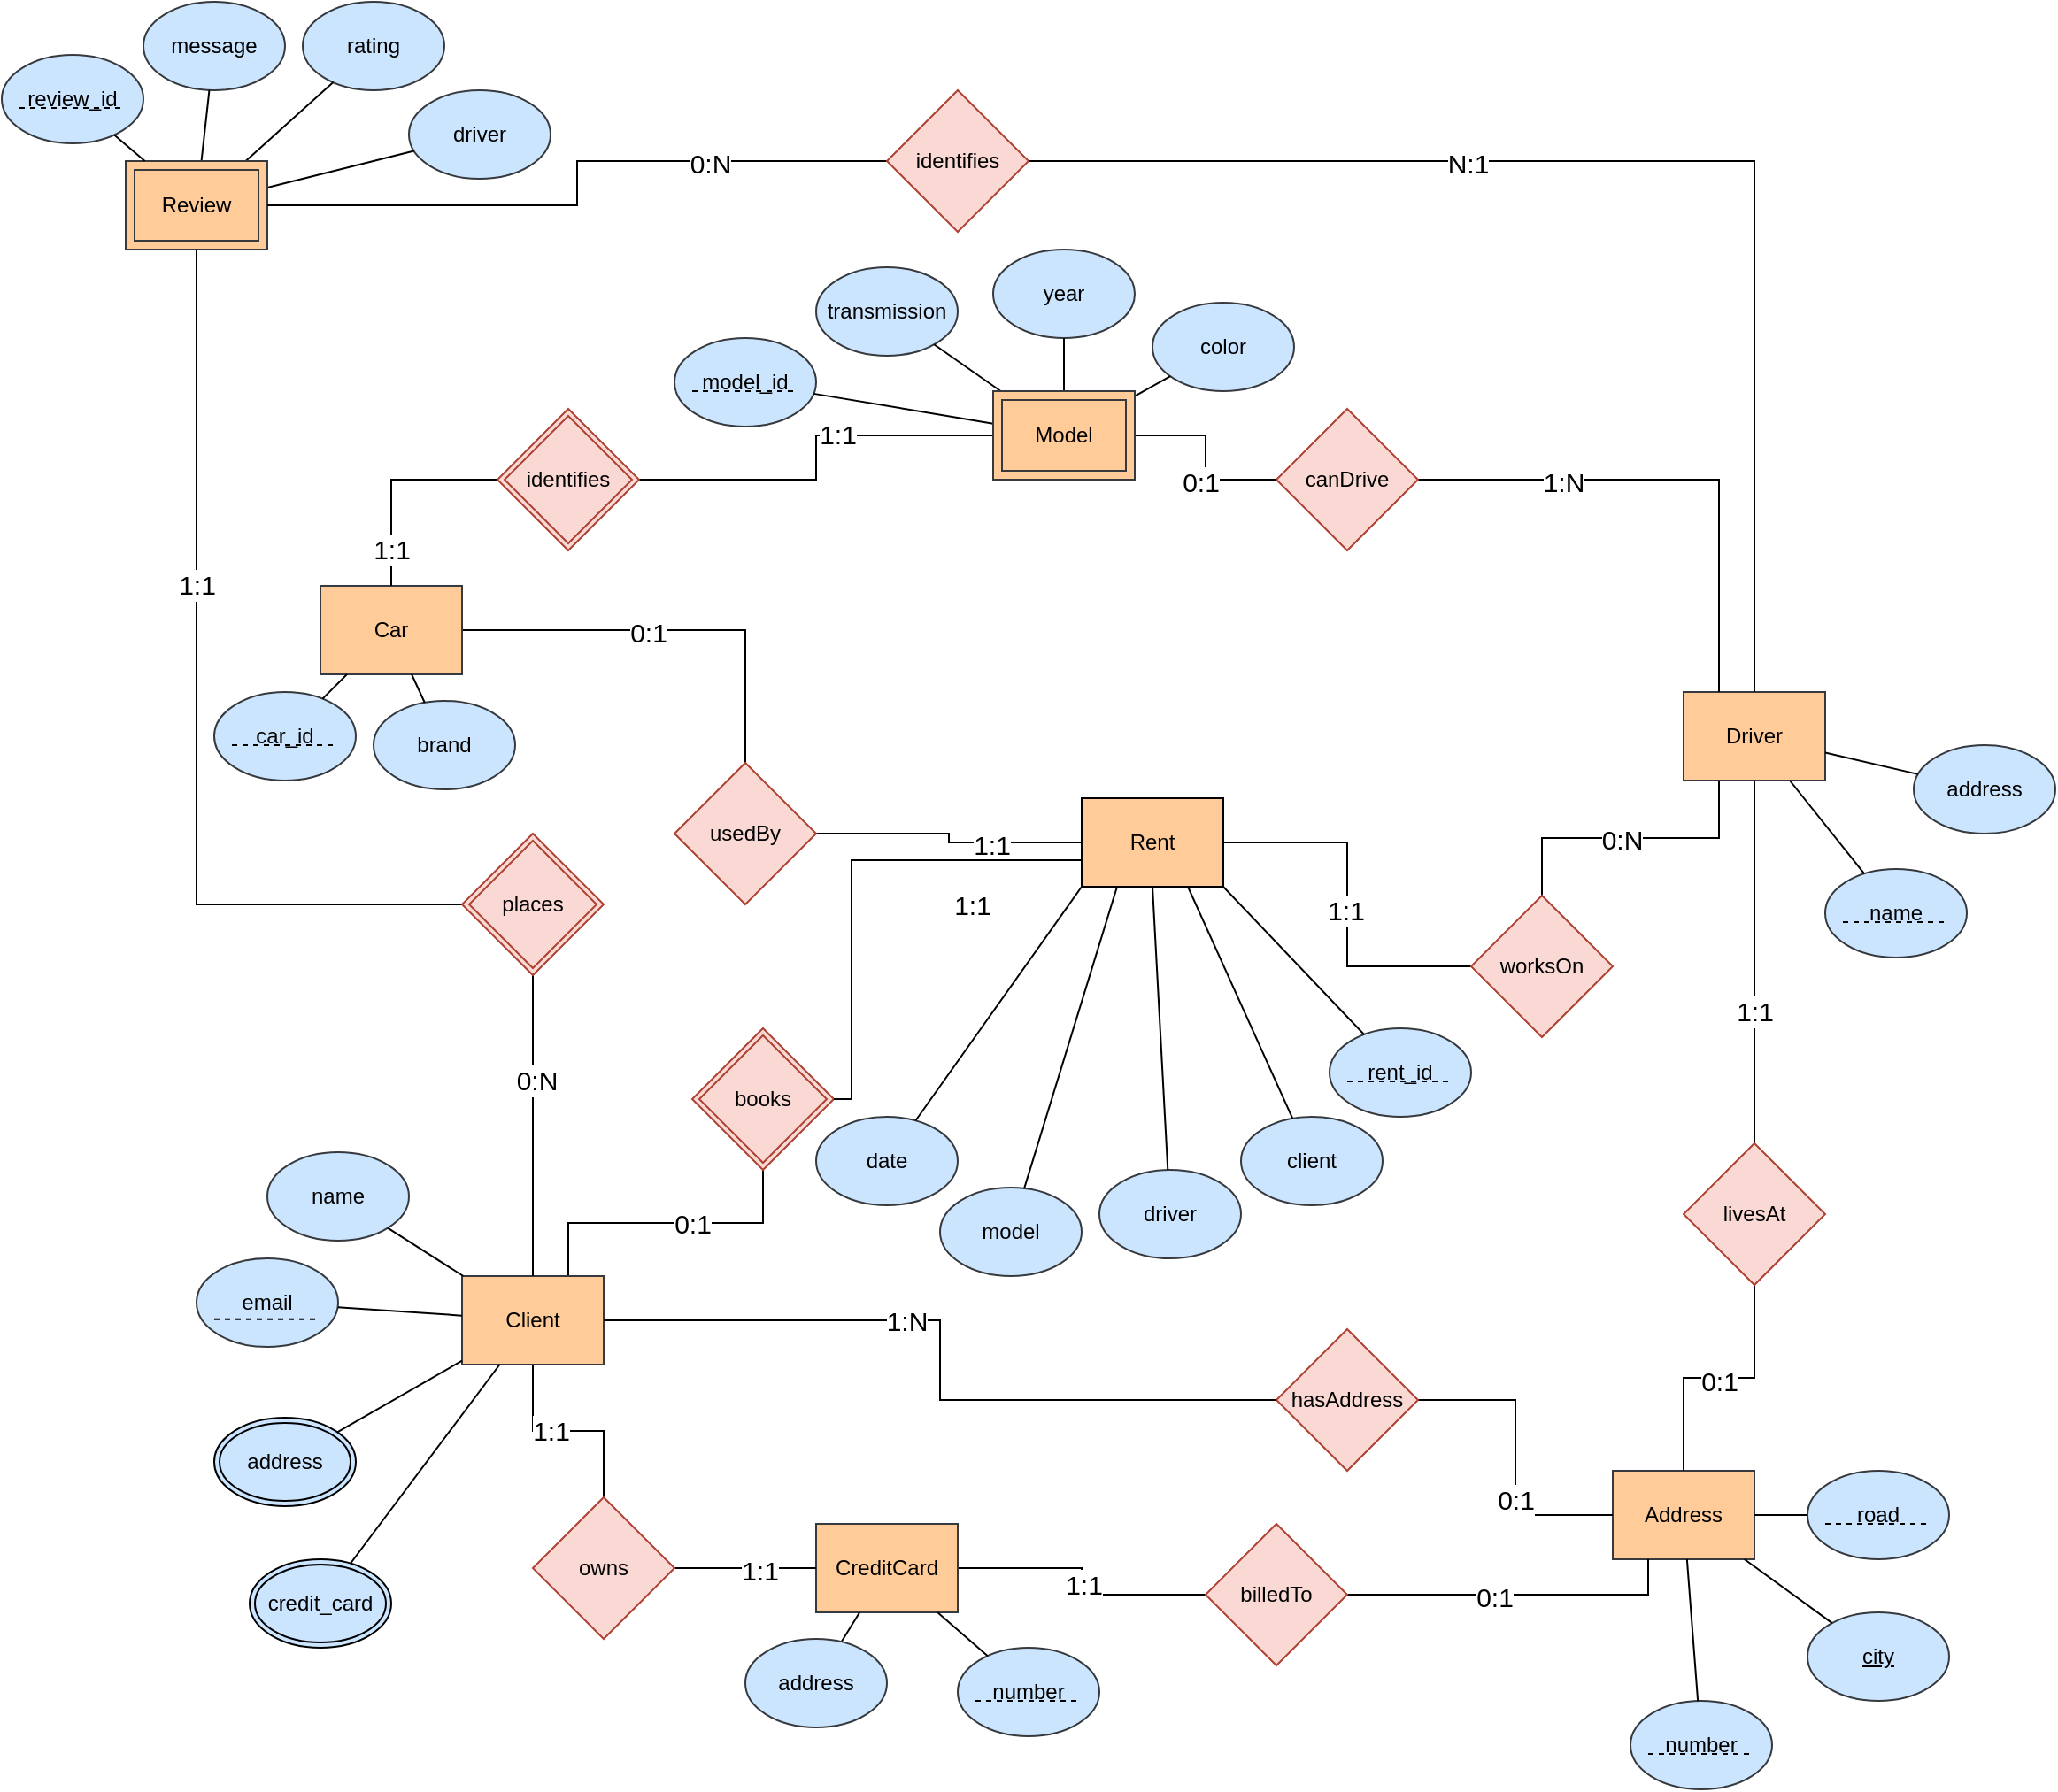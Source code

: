 <mxfile version="26.2.12">
  <diagram name="Page-1" id="qeylZyGSpG8U1TpUNCLx">
    <mxGraphModel dx="2035" dy="1915" grid="1" gridSize="10" guides="1" tooltips="1" connect="1" arrows="1" fold="1" page="1" pageScale="1" pageWidth="850" pageHeight="1100" background="none" math="0" shadow="0">
      <root>
        <mxCell id="0" />
        <mxCell id="1" parent="0" />
        <mxCell id="bmiz-Px2ZbFc0tdudqax-32" style="edgeStyle=orthogonalEdgeStyle;rounded=0;orthogonalLoop=1;jettySize=auto;html=1;endArrow=none;startFill=0;exitX=0.75;exitY=0;exitDx=0;exitDy=0;" parent="1" source="KhbVbLH3nvO56KjMJO7l-2" target="bmiz-Px2ZbFc0tdudqax-48" edge="1">
          <mxGeometry relative="1" as="geometry">
            <mxPoint x="540" y="670" as="targetPoint" />
            <mxPoint x="10" y="640" as="sourcePoint" />
          </mxGeometry>
        </mxCell>
        <mxCell id="stFE7COfq1XW9ubOjECF-18" value="&lt;font style=&quot;font-size: 15px;&quot;&gt;0:1&lt;/font&gt;" style="edgeLabel;html=1;align=center;verticalAlign=middle;resizable=0;points=[];" parent="bmiz-Px2ZbFc0tdudqax-32" vertex="1" connectable="0">
          <mxGeometry x="0.584" y="-1" relative="1" as="geometry">
            <mxPoint x="-35" y="-1" as="offset" />
          </mxGeometry>
        </mxCell>
        <mxCell id="KhbVbLH3nvO56KjMJO7l-2" value="Client" style="whiteSpace=wrap;html=1;fillColor=#ffcc99;strokeColor=#36393d;" parent="1" vertex="1">
          <mxGeometry x="-70" y="640" width="80" height="50" as="geometry" />
        </mxCell>
        <mxCell id="stFE7COfq1XW9ubOjECF-34" style="edgeStyle=orthogonalEdgeStyle;rounded=0;orthogonalLoop=1;jettySize=auto;html=1;exitX=0.25;exitY=1;exitDx=0;exitDy=0;endArrow=none;startFill=0;" parent="1" source="KhbVbLH3nvO56KjMJO7l-3" target="stFE7COfq1XW9ubOjECF-33" edge="1">
          <mxGeometry relative="1" as="geometry" />
        </mxCell>
        <mxCell id="stFE7COfq1XW9ubOjECF-37" value="&lt;font style=&quot;font-size: 15px;&quot;&gt;0:N&lt;/font&gt;" style="edgeLabel;html=1;align=center;verticalAlign=middle;resizable=0;points=[];" parent="stFE7COfq1XW9ubOjECF-34" vertex="1" connectable="0">
          <mxGeometry x="0.057" relative="1" as="geometry">
            <mxPoint x="-1" as="offset" />
          </mxGeometry>
        </mxCell>
        <mxCell id="KhbVbLH3nvO56KjMJO7l-3" value="Driver" style="whiteSpace=wrap;html=1;fillColor=#ffcc99;strokeColor=#36393d;" parent="1" vertex="1">
          <mxGeometry x="620" y="310" width="80" height="50" as="geometry" />
        </mxCell>
        <mxCell id="KhbVbLH3nvO56KjMJO7l-13" value="name" style="ellipse;whiteSpace=wrap;html=1;fillColor=#cce5ff;strokeColor=#36393d;" parent="1" vertex="1">
          <mxGeometry x="-180" y="570" width="80" height="50" as="geometry" />
        </mxCell>
        <mxCell id="KhbVbLH3nvO56KjMJO7l-14" value="&lt;span&gt;email&lt;/span&gt;" style="ellipse;whiteSpace=wrap;html=1;fillColor=#cce5ff;strokeColor=#36393d;fontStyle=0" parent="1" vertex="1">
          <mxGeometry x="-220" y="630" width="80" height="50" as="geometry" />
        </mxCell>
        <mxCell id="KhbVbLH3nvO56KjMJO7l-15" value="" style="endArrow=none;html=1;rounded=0;" parent="1" source="KhbVbLH3nvO56KjMJO7l-2" target="KhbVbLH3nvO56KjMJO7l-13" edge="1">
          <mxGeometry width="50" height="50" relative="1" as="geometry">
            <mxPoint x="120" y="570" as="sourcePoint" />
            <mxPoint x="120" y="550" as="targetPoint" />
          </mxGeometry>
        </mxCell>
        <mxCell id="KhbVbLH3nvO56KjMJO7l-16" value="" style="endArrow=none;html=1;rounded=0;" parent="1" source="KhbVbLH3nvO56KjMJO7l-2" target="KhbVbLH3nvO56KjMJO7l-14" edge="1">
          <mxGeometry width="50" height="50" relative="1" as="geometry">
            <mxPoint x="30" y="700" as="sourcePoint" />
            <mxPoint x="50" y="690" as="targetPoint" />
          </mxGeometry>
        </mxCell>
        <mxCell id="KhbVbLH3nvO56KjMJO7l-19" value="" style="endArrow=none;html=1;rounded=0;" parent="1" source="AeKrgfmqlPfzn_z32QxG-6" target="KhbVbLH3nvO56KjMJO7l-2" edge="1">
          <mxGeometry width="50" height="50" relative="1" as="geometry">
            <mxPoint x="110" y="700" as="sourcePoint" />
            <mxPoint x="150" y="730" as="targetPoint" />
          </mxGeometry>
        </mxCell>
        <mxCell id="KhbVbLH3nvO56KjMJO7l-21" value="" style="endArrow=none;html=1;rounded=0;" parent="1" source="KhbVbLH3nvO56KjMJO7l-2" target="AeKrgfmqlPfzn_z32QxG-7" edge="1">
          <mxGeometry width="50" height="50" relative="1" as="geometry">
            <mxPoint x="10" y="710" as="sourcePoint" />
            <mxPoint x="150" y="780" as="targetPoint" />
          </mxGeometry>
        </mxCell>
        <mxCell id="stFE7COfq1XW9ubOjECF-43" style="edgeStyle=orthogonalEdgeStyle;rounded=0;orthogonalLoop=1;jettySize=auto;html=1;exitX=1;exitY=0.5;exitDx=0;exitDy=0;endArrow=none;startFill=0;" parent="1" source="KhbVbLH3nvO56KjMJO7l-24" target="stFE7COfq1XW9ubOjECF-42" edge="1">
          <mxGeometry relative="1" as="geometry" />
        </mxCell>
        <mxCell id="stFE7COfq1XW9ubOjECF-45" value="&lt;font style=&quot;font-size: 15px;&quot;&gt;0:1&lt;/font&gt;" style="edgeLabel;html=1;align=center;verticalAlign=middle;resizable=0;points=[];" parent="stFE7COfq1XW9ubOjECF-43" vertex="1" connectable="0">
          <mxGeometry x="-0.121" y="-1" relative="1" as="geometry">
            <mxPoint x="1" as="offset" />
          </mxGeometry>
        </mxCell>
        <mxCell id="KhbVbLH3nvO56KjMJO7l-24" value="Car" style="whiteSpace=wrap;html=1;fillColor=#ffcc99;strokeColor=#36393d;" parent="1" vertex="1">
          <mxGeometry x="-150" y="250" width="80" height="50" as="geometry" />
        </mxCell>
        <mxCell id="KhbVbLH3nvO56KjMJO7l-26" value="Address" style="whiteSpace=wrap;html=1;fillColor=#ffcc99;strokeColor=#36393d;" parent="1" vertex="1">
          <mxGeometry x="580" y="750" width="80" height="50" as="geometry" />
        </mxCell>
        <mxCell id="KhbVbLH3nvO56KjMJO7l-30" value="&lt;span style=&quot;font-style: normal;&quot;&gt;client&lt;/span&gt;" style="ellipse;whiteSpace=wrap;html=1;fillColor=#cce5ff;strokeColor=#36393d;fontStyle=2" parent="1" vertex="1">
          <mxGeometry x="370" y="550" width="80" height="50" as="geometry" />
        </mxCell>
        <mxCell id="KhbVbLH3nvO56KjMJO7l-32" value="&lt;span style=&quot;font-style: normal;&quot;&gt;driver&lt;/span&gt;" style="ellipse;whiteSpace=wrap;html=1;fillColor=#cce5ff;strokeColor=#36393d;fontStyle=2" parent="1" vertex="1">
          <mxGeometry x="290" y="580" width="80" height="50" as="geometry" />
        </mxCell>
        <mxCell id="KhbVbLH3nvO56KjMJO7l-33" value="model" style="ellipse;whiteSpace=wrap;html=1;fillColor=#cce5ff;strokeColor=#36393d;" parent="1" vertex="1">
          <mxGeometry x="200" y="590" width="80" height="50" as="geometry" />
        </mxCell>
        <mxCell id="KhbVbLH3nvO56KjMJO7l-34" value="date" style="ellipse;whiteSpace=wrap;html=1;fillColor=#cce5ff;strokeColor=#36393d;" parent="1" vertex="1">
          <mxGeometry x="130" y="550" width="80" height="50" as="geometry" />
        </mxCell>
        <mxCell id="KhbVbLH3nvO56KjMJO7l-36" value="" style="endArrow=none;html=1;rounded=0;entryX=0.75;entryY=1;entryDx=0;entryDy=0;" parent="1" source="KhbVbLH3nvO56KjMJO7l-30" target="VNGMvCcQfxjuvofWlquz-1" edge="1">
          <mxGeometry width="50" height="50" relative="1" as="geometry">
            <mxPoint x="900" y="660" as="sourcePoint" />
            <mxPoint x="291.25" y="480" as="targetPoint" />
          </mxGeometry>
        </mxCell>
        <mxCell id="KhbVbLH3nvO56KjMJO7l-37" value="" style="endArrow=none;html=1;rounded=0;entryX=0.5;entryY=1;entryDx=0;entryDy=0;" parent="1" source="KhbVbLH3nvO56KjMJO7l-32" target="VNGMvCcQfxjuvofWlquz-1" edge="1">
          <mxGeometry width="50" height="50" relative="1" as="geometry">
            <mxPoint x="900" y="680" as="sourcePoint" />
            <mxPoint x="271.667" y="480" as="targetPoint" />
          </mxGeometry>
        </mxCell>
        <mxCell id="KhbVbLH3nvO56KjMJO7l-38" value="" style="endArrow=none;html=1;rounded=0;entryX=0.25;entryY=1;entryDx=0;entryDy=0;" parent="1" source="KhbVbLH3nvO56KjMJO7l-33" target="VNGMvCcQfxjuvofWlquz-1" edge="1">
          <mxGeometry width="50" height="50" relative="1" as="geometry">
            <mxPoint x="1002" y="682" as="sourcePoint" />
            <mxPoint x="256.875" y="480" as="targetPoint" />
          </mxGeometry>
        </mxCell>
        <mxCell id="KhbVbLH3nvO56KjMJO7l-39" value="" style="endArrow=none;html=1;rounded=0;entryX=0;entryY=1;entryDx=0;entryDy=0;" parent="1" source="KhbVbLH3nvO56KjMJO7l-34" target="VNGMvCcQfxjuvofWlquz-1" edge="1">
          <mxGeometry width="50" height="50" relative="1" as="geometry">
            <mxPoint x="280" y="530" as="sourcePoint" />
            <mxPoint x="241.25" y="480" as="targetPoint" />
          </mxGeometry>
        </mxCell>
        <mxCell id="KhbVbLH3nvO56KjMJO7l-40" value="address" style="ellipse;whiteSpace=wrap;html=1;fillColor=#cce5ff;strokeColor=#36393d;" parent="1" vertex="1">
          <mxGeometry x="750" y="340" width="80" height="50" as="geometry" />
        </mxCell>
        <mxCell id="KhbVbLH3nvO56KjMJO7l-41" value="&lt;span&gt;name&lt;/span&gt;" style="ellipse;whiteSpace=wrap;html=1;fillColor=#cce5ff;strokeColor=#36393d;fontStyle=0" parent="1" vertex="1">
          <mxGeometry x="700" y="410" width="80" height="50" as="geometry" />
        </mxCell>
        <mxCell id="KhbVbLH3nvO56KjMJO7l-44" value="" style="endArrow=none;html=1;rounded=0;" parent="1" source="KhbVbLH3nvO56KjMJO7l-40" target="KhbVbLH3nvO56KjMJO7l-3" edge="1">
          <mxGeometry width="50" height="50" relative="1" as="geometry">
            <mxPoint x="620" y="555" as="sourcePoint" />
            <mxPoint x="670" y="505" as="targetPoint" />
          </mxGeometry>
        </mxCell>
        <mxCell id="KhbVbLH3nvO56KjMJO7l-45" value="" style="endArrow=none;html=1;rounded=0;" parent="1" source="KhbVbLH3nvO56KjMJO7l-41" target="KhbVbLH3nvO56KjMJO7l-3" edge="1">
          <mxGeometry width="50" height="50" relative="1" as="geometry">
            <mxPoint x="580" y="555" as="sourcePoint" />
            <mxPoint x="630" y="505" as="targetPoint" />
          </mxGeometry>
        </mxCell>
        <mxCell id="KhbVbLH3nvO56KjMJO7l-46" value="brand" style="ellipse;whiteSpace=wrap;html=1;fillColor=#cce5ff;strokeColor=#36393d;" parent="1" vertex="1">
          <mxGeometry x="-120" y="315" width="80" height="50" as="geometry" />
        </mxCell>
        <mxCell id="KhbVbLH3nvO56KjMJO7l-47" value="" style="endArrow=none;html=1;rounded=0;" parent="1" source="KhbVbLH3nvO56KjMJO7l-24" target="KhbVbLH3nvO56KjMJO7l-46" edge="1">
          <mxGeometry width="50" height="50" relative="1" as="geometry">
            <mxPoint x="480" y="260" as="sourcePoint" />
            <mxPoint x="530" y="210" as="targetPoint" />
          </mxGeometry>
        </mxCell>
        <mxCell id="KhbVbLH3nvO56KjMJO7l-48" value="year" style="ellipse;whiteSpace=wrap;html=1;fillColor=#cce5ff;strokeColor=#36393d;" parent="1" vertex="1">
          <mxGeometry x="230" y="60" width="80" height="50" as="geometry" />
        </mxCell>
        <mxCell id="KhbVbLH3nvO56KjMJO7l-51" value="transmission" style="ellipse;whiteSpace=wrap;html=1;fillColor=#cce5ff;strokeColor=#36393d;" parent="1" vertex="1">
          <mxGeometry x="130" y="70" width="80" height="50" as="geometry" />
        </mxCell>
        <mxCell id="KhbVbLH3nvO56KjMJO7l-52" value="color" style="ellipse;whiteSpace=wrap;html=1;fillColor=#cce5ff;strokeColor=#36393d;" parent="1" vertex="1">
          <mxGeometry x="320" y="90" width="80" height="50" as="geometry" />
        </mxCell>
        <mxCell id="KhbVbLH3nvO56KjMJO7l-53" value="" style="endArrow=none;html=1;rounded=0;" parent="1" source="stFE7COfq1XW9ubOjECF-38" target="KhbVbLH3nvO56KjMJO7l-52" edge="1">
          <mxGeometry width="50" height="50" relative="1" as="geometry">
            <mxPoint x="809.167" y="330" as="sourcePoint" />
            <mxPoint x="1030" y="200" as="targetPoint" />
          </mxGeometry>
        </mxCell>
        <mxCell id="KhbVbLH3nvO56KjMJO7l-54" value="" style="endArrow=none;html=1;rounded=0;" parent="1" source="stFE7COfq1XW9ubOjECF-38" target="KhbVbLH3nvO56KjMJO7l-48" edge="1">
          <mxGeometry width="50" height="50" relative="1" as="geometry">
            <mxPoint x="820" y="346.648" as="sourcePoint" />
            <mxPoint x="1060" y="180" as="targetPoint" />
          </mxGeometry>
        </mxCell>
        <mxCell id="KhbVbLH3nvO56KjMJO7l-55" value="" style="endArrow=none;html=1;rounded=0;" parent="1" source="stFE7COfq1XW9ubOjECF-38" target="KhbVbLH3nvO56KjMJO7l-51" edge="1">
          <mxGeometry width="50" height="50" relative="1" as="geometry">
            <mxPoint x="820" y="360.236" as="sourcePoint" />
            <mxPoint x="1060" y="280" as="targetPoint" />
          </mxGeometry>
        </mxCell>
        <mxCell id="KhbVbLH3nvO56KjMJO7l-56" value="driver" style="ellipse;whiteSpace=wrap;html=1;fillColor=#cce5ff;strokeColor=#36393d;" parent="1" vertex="1">
          <mxGeometry x="-100" y="-30" width="80" height="50" as="geometry" />
        </mxCell>
        <mxCell id="KhbVbLH3nvO56KjMJO7l-57" value="rating" style="ellipse;whiteSpace=wrap;html=1;fillColor=#cce5ff;strokeColor=#36393d;" parent="1" vertex="1">
          <mxGeometry x="-160" y="-80" width="80" height="50" as="geometry" />
        </mxCell>
        <mxCell id="KhbVbLH3nvO56KjMJO7l-58" value="message" style="ellipse;whiteSpace=wrap;html=1;fillColor=#cce5ff;strokeColor=#36393d;" parent="1" vertex="1">
          <mxGeometry x="-250" y="-80" width="80" height="50" as="geometry" />
        </mxCell>
        <mxCell id="KhbVbLH3nvO56KjMJO7l-59" value="" style="endArrow=none;html=1;rounded=0;" parent="1" source="KhbVbLH3nvO56KjMJO7l-74" target="KhbVbLH3nvO56KjMJO7l-58" edge="1">
          <mxGeometry width="50" height="50" relative="1" as="geometry">
            <mxPoint x="310" y="80" as="sourcePoint" />
            <mxPoint x="520" y="180" as="targetPoint" />
          </mxGeometry>
        </mxCell>
        <mxCell id="KhbVbLH3nvO56KjMJO7l-60" value="" style="endArrow=none;html=1;rounded=0;" parent="1" source="KhbVbLH3nvO56KjMJO7l-74" target="KhbVbLH3nvO56KjMJO7l-57" edge="1">
          <mxGeometry width="50" height="50" relative="1" as="geometry">
            <mxPoint x="350" y="40" as="sourcePoint" />
            <mxPoint x="267" y="68" as="targetPoint" />
          </mxGeometry>
        </mxCell>
        <mxCell id="KhbVbLH3nvO56KjMJO7l-61" value="" style="endArrow=none;html=1;rounded=0;" parent="1" source="KhbVbLH3nvO56KjMJO7l-74" target="KhbVbLH3nvO56KjMJO7l-56" edge="1">
          <mxGeometry width="50" height="50" relative="1" as="geometry">
            <mxPoint x="390" y="40" as="sourcePoint" />
            <mxPoint x="340" y="10" as="targetPoint" />
          </mxGeometry>
        </mxCell>
        <mxCell id="stFE7COfq1XW9ubOjECF-51" style="edgeStyle=orthogonalEdgeStyle;rounded=0;orthogonalLoop=1;jettySize=auto;html=1;endArrow=none;startFill=0;" parent="1" source="KhbVbLH3nvO56KjMJO7l-62" target="stFE7COfq1XW9ubOjECF-50" edge="1">
          <mxGeometry relative="1" as="geometry" />
        </mxCell>
        <mxCell id="stFE7COfq1XW9ubOjECF-53" value="&lt;font style=&quot;font-size: 15px;&quot;&gt;1:1&lt;/font&gt;" style="edgeLabel;html=1;align=center;verticalAlign=middle;resizable=0;points=[];" parent="stFE7COfq1XW9ubOjECF-51" vertex="1" connectable="0">
          <mxGeometry x="0.015" y="1" relative="1" as="geometry">
            <mxPoint as="offset" />
          </mxGeometry>
        </mxCell>
        <mxCell id="KhbVbLH3nvO56KjMJO7l-62" value="CreditCard" style="whiteSpace=wrap;html=1;fillColor=#ffcc99;strokeColor=#36393d;" parent="1" vertex="1">
          <mxGeometry x="130" y="780" width="80" height="50" as="geometry" />
        </mxCell>
        <mxCell id="KhbVbLH3nvO56KjMJO7l-63" value="&lt;span&gt;number&lt;/span&gt;" style="ellipse;whiteSpace=wrap;html=1;fillColor=#cce5ff;strokeColor=#36393d;fontStyle=0" parent="1" vertex="1">
          <mxGeometry x="210" y="850" width="80" height="50" as="geometry" />
        </mxCell>
        <mxCell id="KhbVbLH3nvO56KjMJO7l-64" value="&lt;span&gt;number&lt;/span&gt;" style="ellipse;whiteSpace=wrap;html=1;fillColor=#cce5ff;strokeColor=#36393d;fontStyle=0" parent="1" vertex="1">
          <mxGeometry x="590" y="880" width="80" height="50" as="geometry" />
        </mxCell>
        <mxCell id="KhbVbLH3nvO56KjMJO7l-65" value="&lt;span&gt;road&lt;/span&gt;" style="ellipse;whiteSpace=wrap;html=1;fillColor=#cce5ff;strokeColor=#36393d;fontStyle=0" parent="1" vertex="1">
          <mxGeometry x="690" y="750" width="80" height="50" as="geometry" />
        </mxCell>
        <mxCell id="KhbVbLH3nvO56KjMJO7l-66" value="&lt;u&gt;city&lt;/u&gt;" style="ellipse;whiteSpace=wrap;html=1;fillColor=#cce5ff;strokeColor=#36393d;" parent="1" vertex="1">
          <mxGeometry x="690" y="830" width="80" height="50" as="geometry" />
        </mxCell>
        <mxCell id="KhbVbLH3nvO56KjMJO7l-67" value="" style="endArrow=none;html=1;rounded=0;" parent="1" source="KhbVbLH3nvO56KjMJO7l-26" target="KhbVbLH3nvO56KjMJO7l-65" edge="1">
          <mxGeometry width="50" height="50" relative="1" as="geometry">
            <mxPoint x="470" y="880" as="sourcePoint" />
            <mxPoint x="520" y="830" as="targetPoint" />
          </mxGeometry>
        </mxCell>
        <mxCell id="KhbVbLH3nvO56KjMJO7l-68" value="" style="endArrow=none;html=1;rounded=0;" parent="1" source="KhbVbLH3nvO56KjMJO7l-26" target="KhbVbLH3nvO56KjMJO7l-64" edge="1">
          <mxGeometry width="50" height="50" relative="1" as="geometry">
            <mxPoint x="530" y="920" as="sourcePoint" />
            <mxPoint x="570" y="910" as="targetPoint" />
          </mxGeometry>
        </mxCell>
        <mxCell id="KhbVbLH3nvO56KjMJO7l-69" value="" style="endArrow=none;html=1;rounded=0;" parent="1" source="KhbVbLH3nvO56KjMJO7l-26" target="KhbVbLH3nvO56KjMJO7l-66" edge="1">
          <mxGeometry width="50" height="50" relative="1" as="geometry">
            <mxPoint x="530" y="960" as="sourcePoint" />
            <mxPoint x="582" y="992" as="targetPoint" />
          </mxGeometry>
        </mxCell>
        <mxCell id="KhbVbLH3nvO56KjMJO7l-70" value="" style="endArrow=none;html=1;rounded=0;" parent="1" source="KhbVbLH3nvO56KjMJO7l-63" target="KhbVbLH3nvO56KjMJO7l-62" edge="1">
          <mxGeometry width="50" height="50" relative="1" as="geometry">
            <mxPoint x="540" y="970" as="sourcePoint" />
            <mxPoint x="592" y="1002" as="targetPoint" />
          </mxGeometry>
        </mxCell>
        <mxCell id="KhbVbLH3nvO56KjMJO7l-71" value="" style="endArrow=none;html=1;rounded=0;" parent="1" source="KhbVbLH3nvO56KjMJO7l-72" target="KhbVbLH3nvO56KjMJO7l-62" edge="1">
          <mxGeometry width="50" height="50" relative="1" as="geometry">
            <mxPoint x="310" y="1041" as="sourcePoint" />
            <mxPoint x="362" y="979" as="targetPoint" />
          </mxGeometry>
        </mxCell>
        <mxCell id="KhbVbLH3nvO56KjMJO7l-72" value="address" style="ellipse;whiteSpace=wrap;html=1;fillColor=#cce5ff;strokeColor=#36393d;" parent="1" vertex="1">
          <mxGeometry x="90" y="845" width="80" height="50" as="geometry" />
        </mxCell>
        <mxCell id="stFE7COfq1XW9ubOjECF-44" style="edgeStyle=orthogonalEdgeStyle;rounded=0;orthogonalLoop=1;jettySize=auto;html=1;exitX=0;exitY=0.5;exitDx=0;exitDy=0;endArrow=none;startFill=0;" parent="1" source="VNGMvCcQfxjuvofWlquz-1" target="stFE7COfq1XW9ubOjECF-42" edge="1">
          <mxGeometry relative="1" as="geometry">
            <mxPoint x="260" y="430" as="sourcePoint" />
          </mxGeometry>
        </mxCell>
        <mxCell id="stFE7COfq1XW9ubOjECF-46" value="&lt;font style=&quot;font-size: 15px;&quot;&gt;1:1&lt;/font&gt;" style="edgeLabel;html=1;align=center;verticalAlign=middle;resizable=0;points=[];" parent="stFE7COfq1XW9ubOjECF-44" vertex="1" connectable="0">
          <mxGeometry x="-0.345" y="1" relative="1" as="geometry">
            <mxPoint as="offset" />
          </mxGeometry>
        </mxCell>
        <mxCell id="KhbVbLH3nvO56KjMJO7l-74" value="Review" style="shape=ext;margin=3;double=1;whiteSpace=wrap;html=1;align=center;fillColor=#ffcc99;strokeColor=#36393d;" parent="1" vertex="1">
          <mxGeometry x="-260" y="10" width="80" height="50" as="geometry" />
        </mxCell>
        <mxCell id="AeKrgfmqlPfzn_z32QxG-6" value="address" style="ellipse;shape=doubleEllipse;margin=3;whiteSpace=wrap;html=1;align=center;comic=0;strokeColor=default;verticalAlign=middle;fontFamily=Helvetica;fontSize=12;fontColor=default;fillColor=#cce5ff;" parent="1" vertex="1">
          <mxGeometry x="-210" y="720" width="80" height="50" as="geometry" />
        </mxCell>
        <mxCell id="AeKrgfmqlPfzn_z32QxG-7" value="credit_card" style="ellipse;shape=doubleEllipse;margin=3;whiteSpace=wrap;html=1;align=center;comic=0;strokeColor=default;verticalAlign=middle;fontFamily=Helvetica;fontSize=12;fontColor=default;fillColor=#cce5ff;" parent="1" vertex="1">
          <mxGeometry x="-190" y="800" width="80" height="50" as="geometry" />
        </mxCell>
        <mxCell id="AeKrgfmqlPfzn_z32QxG-13" value="&lt;span&gt;car_id&lt;/span&gt;" style="ellipse;whiteSpace=wrap;html=1;fillColor=#cce5ff;strokeColor=#36393d;fontStyle=0" parent="1" vertex="1">
          <mxGeometry x="-210" y="310" width="80" height="50" as="geometry" />
        </mxCell>
        <mxCell id="AeKrgfmqlPfzn_z32QxG-14" value="" style="endArrow=none;html=1;rounded=0;" parent="1" source="KhbVbLH3nvO56KjMJO7l-24" target="AeKrgfmqlPfzn_z32QxG-13" edge="1">
          <mxGeometry width="50" height="50" relative="1" as="geometry">
            <mxPoint x="710" y="75" as="sourcePoint" />
            <mxPoint x="820" y="75" as="targetPoint" />
          </mxGeometry>
        </mxCell>
        <mxCell id="AeKrgfmqlPfzn_z32QxG-15" value="&lt;span&gt;model_id&lt;/span&gt;" style="ellipse;whiteSpace=wrap;html=1;fillColor=#cce5ff;strokeColor=#36393d;fontStyle=0" parent="1" vertex="1">
          <mxGeometry x="50" y="110" width="80" height="50" as="geometry" />
        </mxCell>
        <mxCell id="AeKrgfmqlPfzn_z32QxG-16" value="" style="endArrow=none;html=1;rounded=0;" parent="1" source="stFE7COfq1XW9ubOjECF-38" target="AeKrgfmqlPfzn_z32QxG-15" edge="1">
          <mxGeometry width="50" height="50" relative="1" as="geometry">
            <mxPoint x="801.945" y="380" as="sourcePoint" />
            <mxPoint x="1093" y="306" as="targetPoint" />
          </mxGeometry>
        </mxCell>
        <mxCell id="bmiz-Px2ZbFc0tdudqax-3" style="edgeStyle=orthogonalEdgeStyle;rounded=0;orthogonalLoop=1;jettySize=auto;html=1;endArrow=none;startFill=0;fontSize=15;" parent="1" source="stFE7COfq1XW9ubOjECF-20" target="KhbVbLH3nvO56KjMJO7l-74" edge="1">
          <mxGeometry relative="1" as="geometry">
            <mxPoint x="320" y="540" as="sourcePoint" />
          </mxGeometry>
        </mxCell>
        <mxCell id="stFE7COfq1XW9ubOjECF-4" value="&lt;font style=&quot;font-size: 15px;&quot;&gt;1:1&lt;/font&gt;" style="edgeLabel;html=1;align=center;verticalAlign=middle;resizable=0;points=[];" parent="bmiz-Px2ZbFc0tdudqax-3" vertex="1" connectable="0">
          <mxGeometry x="0.274" relative="1" as="geometry">
            <mxPoint as="offset" />
          </mxGeometry>
        </mxCell>
        <mxCell id="bmiz-Px2ZbFc0tdudqax-4" style="edgeStyle=orthogonalEdgeStyle;rounded=0;orthogonalLoop=1;jettySize=auto;html=1;endArrow=none;startFill=0;" parent="1" source="stFE7COfq1XW9ubOjECF-20" target="KhbVbLH3nvO56KjMJO7l-2" edge="1">
          <mxGeometry relative="1" as="geometry">
            <mxPoint x="240" y="540" as="sourcePoint" />
          </mxGeometry>
        </mxCell>
        <mxCell id="stFE7COfq1XW9ubOjECF-3" value="&lt;font style=&quot;font-size: 15px;&quot;&gt;0:N&lt;/font&gt;" style="edgeLabel;html=1;align=center;verticalAlign=middle;resizable=0;points=[];" parent="bmiz-Px2ZbFc0tdudqax-4" vertex="1" connectable="0">
          <mxGeometry x="-0.304" y="2" relative="1" as="geometry">
            <mxPoint as="offset" />
          </mxGeometry>
        </mxCell>
        <mxCell id="bmiz-Px2ZbFc0tdudqax-14" style="edgeStyle=orthogonalEdgeStyle;rounded=0;orthogonalLoop=1;jettySize=auto;html=1;exitX=1;exitY=0.5;exitDx=0;exitDy=0;entryX=0;entryY=0.5;entryDx=0;entryDy=0;endArrow=none;startFill=0;fontSize=15;" parent="1" source="bmiz-Px2ZbFc0tdudqax-12" target="KhbVbLH3nvO56KjMJO7l-62" edge="1">
          <mxGeometry relative="1" as="geometry" />
        </mxCell>
        <mxCell id="stFE7COfq1XW9ubOjECF-15" value="&lt;font style=&quot;font-size: 15px;&quot;&gt;1:1&lt;/font&gt;" style="edgeLabel;html=1;align=center;verticalAlign=middle;resizable=0;points=[];" parent="bmiz-Px2ZbFc0tdudqax-14" vertex="1" connectable="0">
          <mxGeometry x="0.202" y="-1" relative="1" as="geometry">
            <mxPoint as="offset" />
          </mxGeometry>
        </mxCell>
        <mxCell id="bmiz-Px2ZbFc0tdudqax-15" style="edgeStyle=orthogonalEdgeStyle;rounded=0;orthogonalLoop=1;jettySize=auto;html=1;endArrow=none;startFill=0;" parent="1" source="bmiz-Px2ZbFc0tdudqax-12" target="KhbVbLH3nvO56KjMJO7l-2" edge="1">
          <mxGeometry relative="1" as="geometry" />
        </mxCell>
        <mxCell id="stFE7COfq1XW9ubOjECF-14" value="&lt;font style=&quot;font-size: 15px;&quot;&gt;1:1&lt;/font&gt;" style="edgeLabel;html=1;align=center;verticalAlign=middle;resizable=0;points=[];" parent="bmiz-Px2ZbFc0tdudqax-15" vertex="1" connectable="0">
          <mxGeometry x="0.179" y="-1" relative="1" as="geometry">
            <mxPoint as="offset" />
          </mxGeometry>
        </mxCell>
        <mxCell id="bmiz-Px2ZbFc0tdudqax-12" value="owns" style="shape=rhombus;perimeter=rhombusPerimeter;whiteSpace=wrap;html=1;align=center;fillColor=#fad9d5;strokeColor=#ae4132;" parent="1" vertex="1">
          <mxGeometry x="-30" y="765" width="80" height="80" as="geometry" />
        </mxCell>
        <mxCell id="bmiz-Px2ZbFc0tdudqax-20" style="edgeStyle=orthogonalEdgeStyle;rounded=0;orthogonalLoop=1;jettySize=auto;html=1;endArrow=none;startFill=0;fontSize=15;" parent="1" source="stFE7COfq1XW9ubOjECF-40" target="KhbVbLH3nvO56KjMJO7l-24" edge="1">
          <mxGeometry relative="1" as="geometry">
            <mxPoint x="780" y="150" as="sourcePoint" />
          </mxGeometry>
        </mxCell>
        <mxCell id="stFE7COfq1XW9ubOjECF-8" value="&lt;font style=&quot;font-size: 15px;&quot;&gt;1:1&lt;/font&gt;" style="edgeLabel;html=1;align=center;verticalAlign=middle;resizable=0;points=[];" parent="bmiz-Px2ZbFc0tdudqax-20" vertex="1" connectable="0">
          <mxGeometry x="0.652" relative="1" as="geometry">
            <mxPoint as="offset" />
          </mxGeometry>
        </mxCell>
        <mxCell id="bmiz-Px2ZbFc0tdudqax-21" style="edgeStyle=orthogonalEdgeStyle;rounded=0;orthogonalLoop=1;jettySize=auto;html=1;endArrow=none;startFill=0;fontSize=15;" parent="1" source="stFE7COfq1XW9ubOjECF-40" target="stFE7COfq1XW9ubOjECF-38" edge="1">
          <mxGeometry relative="1" as="geometry">
            <mxPoint x="780" y="230" as="sourcePoint" />
            <mxPoint x="780" y="330" as="targetPoint" />
          </mxGeometry>
        </mxCell>
        <mxCell id="stFE7COfq1XW9ubOjECF-10" value="&lt;font style=&quot;font-size: 15px;&quot;&gt;1:1&lt;/font&gt;" style="edgeLabel;html=1;align=center;verticalAlign=middle;resizable=0;points=[];" parent="bmiz-Px2ZbFc0tdudqax-21" vertex="1" connectable="0">
          <mxGeometry x="0.214" y="1" relative="1" as="geometry">
            <mxPoint as="offset" />
          </mxGeometry>
        </mxCell>
        <mxCell id="bmiz-Px2ZbFc0tdudqax-25" style="edgeStyle=orthogonalEdgeStyle;rounded=0;orthogonalLoop=1;jettySize=auto;html=1;endArrow=none;startFill=0;fontSize=15;" parent="1" source="bmiz-Px2ZbFc0tdudqax-24" target="stFE7COfq1XW9ubOjECF-38" edge="1">
          <mxGeometry relative="1" as="geometry" />
        </mxCell>
        <mxCell id="stFE7COfq1XW9ubOjECF-9" value="&lt;font style=&quot;font-size: 15px;&quot;&gt;0:1&lt;/font&gt;" style="edgeLabel;html=1;align=center;verticalAlign=middle;resizable=0;points=[];" parent="bmiz-Px2ZbFc0tdudqax-25" vertex="1" connectable="0">
          <mxGeometry x="-0.19" y="3" relative="1" as="geometry">
            <mxPoint y="3" as="offset" />
          </mxGeometry>
        </mxCell>
        <mxCell id="bmiz-Px2ZbFc0tdudqax-26" style="edgeStyle=orthogonalEdgeStyle;rounded=0;orthogonalLoop=1;jettySize=auto;html=1;endArrow=none;startFill=0;fontSize=15;entryX=0.25;entryY=0;entryDx=0;entryDy=0;" parent="1" source="bmiz-Px2ZbFc0tdudqax-24" target="KhbVbLH3nvO56KjMJO7l-3" edge="1">
          <mxGeometry relative="1" as="geometry" />
        </mxCell>
        <mxCell id="stFE7COfq1XW9ubOjECF-11" value="&lt;font style=&quot;font-size: 15px;&quot;&gt;1:N&lt;/font&gt;" style="edgeLabel;html=1;align=center;verticalAlign=middle;resizable=0;points=[];" parent="bmiz-Px2ZbFc0tdudqax-26" vertex="1" connectable="0">
          <mxGeometry x="-0.433" y="-1" relative="1" as="geometry">
            <mxPoint as="offset" />
          </mxGeometry>
        </mxCell>
        <mxCell id="bmiz-Px2ZbFc0tdudqax-24" value="canDrive" style="shape=rhombus;perimeter=rhombusPerimeter;whiteSpace=wrap;html=1;align=center;fillColor=#fad9d5;strokeColor=#ae4132;" parent="1" vertex="1">
          <mxGeometry x="390" y="150" width="80" height="80" as="geometry" />
        </mxCell>
        <mxCell id="bmiz-Px2ZbFc0tdudqax-37" style="edgeStyle=orthogonalEdgeStyle;rounded=0;orthogonalLoop=1;jettySize=auto;html=1;endArrow=none;startFill=0;fontSize=15;" parent="1" source="bmiz-Px2ZbFc0tdudqax-34" target="KhbVbLH3nvO56KjMJO7l-26" edge="1">
          <mxGeometry relative="1" as="geometry">
            <mxPoint x="610" y="810" as="targetPoint" />
          </mxGeometry>
        </mxCell>
        <mxCell id="stFE7COfq1XW9ubOjECF-16" value="&lt;font style=&quot;font-size: 15px;&quot;&gt;0:1&lt;/font&gt;" style="edgeLabel;html=1;align=center;verticalAlign=middle;resizable=0;points=[];" parent="bmiz-Px2ZbFc0tdudqax-37" vertex="1" connectable="0">
          <mxGeometry x="0.271" relative="1" as="geometry">
            <mxPoint as="offset" />
          </mxGeometry>
        </mxCell>
        <mxCell id="bmiz-Px2ZbFc0tdudqax-40" style="edgeStyle=orthogonalEdgeStyle;rounded=0;orthogonalLoop=1;jettySize=auto;html=1;endArrow=none;startFill=0;fontSize=15;" parent="1" source="stFE7COfq1XW9ubOjECF-47" target="KhbVbLH3nvO56KjMJO7l-3" edge="1">
          <mxGeometry relative="1" as="geometry" />
        </mxCell>
        <mxCell id="bmiz-Px2ZbFc0tdudqax-41" style="edgeStyle=orthogonalEdgeStyle;rounded=0;orthogonalLoop=1;jettySize=auto;html=1;endArrow=none;startFill=0;fontSize=15;" parent="1" source="bmiz-Px2ZbFc0tdudqax-34" target="KhbVbLH3nvO56KjMJO7l-2" edge="1">
          <mxGeometry relative="1" as="geometry">
            <mxPoint x="590" y="720" as="sourcePoint" />
          </mxGeometry>
        </mxCell>
        <mxCell id="stFE7COfq1XW9ubOjECF-13" value="&lt;font style=&quot;font-size: 15px;&quot;&gt;1:N&lt;/font&gt;" style="edgeLabel;html=1;align=center;verticalAlign=middle;resizable=0;points=[];" parent="bmiz-Px2ZbFc0tdudqax-41" vertex="1" connectable="0">
          <mxGeometry x="0.195" relative="1" as="geometry">
            <mxPoint as="offset" />
          </mxGeometry>
        </mxCell>
        <mxCell id="stFE7COfq1XW9ubOjECF-17" value="&lt;font style=&quot;font-size: 15px;&quot;&gt;1:1&lt;/font&gt;" style="edgeLabel;html=1;align=center;verticalAlign=middle;resizable=0;points=[];" parent="bmiz-Px2ZbFc0tdudqax-41" vertex="1" connectable="0">
          <mxGeometry x="-0.688" y="-1" relative="1" as="geometry">
            <mxPoint x="336" y="-219" as="offset" />
          </mxGeometry>
        </mxCell>
        <mxCell id="bmiz-Px2ZbFc0tdudqax-34" value="hasAddress" style="shape=rhombus;perimeter=rhombusPerimeter;whiteSpace=wrap;html=1;align=center;fillColor=#fad9d5;strokeColor=#ae4132;" parent="1" vertex="1">
          <mxGeometry x="390" y="670" width="80" height="80" as="geometry" />
        </mxCell>
        <mxCell id="bmiz-Px2ZbFc0tdudqax-48" value="books" style="shape=rhombus;double=1;perimeter=rhombusPerimeter;whiteSpace=wrap;html=1;align=center;fillColor=#fad9d5;strokeColor=#ae4132;" parent="1" vertex="1">
          <mxGeometry x="60" y="500" width="80" height="80" as="geometry" />
        </mxCell>
        <mxCell id="bmiz-Px2ZbFc0tdudqax-50" style="edgeStyle=orthogonalEdgeStyle;rounded=0;orthogonalLoop=1;jettySize=auto;html=1;endArrow=none;startFill=0;fontSize=15;" parent="1" source="bmiz-Px2ZbFc0tdudqax-49" target="KhbVbLH3nvO56KjMJO7l-74" edge="1">
          <mxGeometry relative="1" as="geometry" />
        </mxCell>
        <mxCell id="stFE7COfq1XW9ubOjECF-6" value="&lt;font style=&quot;font-size: 15px;&quot;&gt;0:N&lt;/font&gt;" style="edgeLabel;html=1;align=center;verticalAlign=middle;resizable=0;points=[];" parent="bmiz-Px2ZbFc0tdudqax-50" vertex="1" connectable="0">
          <mxGeometry x="-0.466" y="1" relative="1" as="geometry">
            <mxPoint as="offset" />
          </mxGeometry>
        </mxCell>
        <mxCell id="bmiz-Px2ZbFc0tdudqax-51" style="edgeStyle=orthogonalEdgeStyle;rounded=0;orthogonalLoop=1;jettySize=auto;html=1;endArrow=none;startFill=0;fontSize=15;" parent="1" source="bmiz-Px2ZbFc0tdudqax-49" target="KhbVbLH3nvO56KjMJO7l-3" edge="1">
          <mxGeometry relative="1" as="geometry" />
        </mxCell>
        <mxCell id="stFE7COfq1XW9ubOjECF-7" value="&lt;font style=&quot;font-size: 15px;&quot;&gt;N:1&lt;/font&gt;" style="edgeLabel;html=1;align=center;verticalAlign=middle;resizable=0;points=[];" parent="bmiz-Px2ZbFc0tdudqax-51" vertex="1" connectable="0">
          <mxGeometry x="-0.301" y="-3" relative="1" as="geometry">
            <mxPoint y="-2" as="offset" />
          </mxGeometry>
        </mxCell>
        <mxCell id="bmiz-Px2ZbFc0tdudqax-49" value="identifies" style="shape=rhombus;perimeter=rhombusPerimeter;whiteSpace=wrap;html=1;align=center;fillColor=#fad9d5;strokeColor=#ae4132;" parent="1" vertex="1">
          <mxGeometry x="170" y="-30" width="80" height="80" as="geometry" />
        </mxCell>
        <mxCell id="stFE7COfq1XW9ubOjECF-20" value="places" style="shape=rhombus;double=1;perimeter=rhombusPerimeter;whiteSpace=wrap;html=1;align=center;strokeColor=#ae4132;verticalAlign=middle;fontFamily=Helvetica;fontSize=12;fontColor=default;fillColor=#fad9d5;" parent="1" vertex="1">
          <mxGeometry x="-70" y="390" width="80" height="80" as="geometry" />
        </mxCell>
        <mxCell id="stFE7COfq1XW9ubOjECF-29" style="edgeStyle=orthogonalEdgeStyle;rounded=0;orthogonalLoop=1;jettySize=auto;html=1;exitX=1;exitY=0.5;exitDx=0;exitDy=0;endArrow=none;startFill=0;entryX=0;entryY=0.75;entryDx=0;entryDy=0;" parent="1" source="bmiz-Px2ZbFc0tdudqax-48" target="VNGMvCcQfxjuvofWlquz-1" edge="1">
          <mxGeometry relative="1" as="geometry">
            <mxPoint x="220" y="455" as="targetPoint" />
            <mxPoint x="299.5" y="614.5" as="sourcePoint" />
            <Array as="points">
              <mxPoint x="150" y="540" />
              <mxPoint x="150" y="405" />
            </Array>
          </mxGeometry>
        </mxCell>
        <mxCell id="stFE7COfq1XW9ubOjECF-30" value="&lt;font style=&quot;font-size: 15px;&quot;&gt;1:1&lt;/font&gt;" style="edgeLabel;html=1;align=center;verticalAlign=middle;resizable=0;points=[];" parent="stFE7COfq1XW9ubOjECF-29" vertex="1" connectable="0">
          <mxGeometry x="0.584" y="-1" relative="1" as="geometry">
            <mxPoint x="-7" y="24" as="offset" />
          </mxGeometry>
        </mxCell>
        <mxCell id="stFE7COfq1XW9ubOjECF-35" style="edgeStyle=orthogonalEdgeStyle;rounded=0;orthogonalLoop=1;jettySize=auto;html=1;endArrow=none;startFill=0;entryX=1;entryY=0.5;entryDx=0;entryDy=0;" parent="1" source="stFE7COfq1XW9ubOjECF-33" target="VNGMvCcQfxjuvofWlquz-1" edge="1">
          <mxGeometry relative="1" as="geometry">
            <mxPoint x="300" y="455.0" as="targetPoint" />
          </mxGeometry>
        </mxCell>
        <mxCell id="stFE7COfq1XW9ubOjECF-36" value="&lt;font style=&quot;font-size: 15px;&quot;&gt;1:1&lt;/font&gt;" style="edgeLabel;html=1;align=center;verticalAlign=middle;resizable=0;points=[];" parent="stFE7COfq1XW9ubOjECF-35" vertex="1" connectable="0">
          <mxGeometry x="-0.022" y="-2" relative="1" as="geometry">
            <mxPoint x="-3" as="offset" />
          </mxGeometry>
        </mxCell>
        <mxCell id="stFE7COfq1XW9ubOjECF-33" value="worksOn" style="shape=rhombus;perimeter=rhombusPerimeter;whiteSpace=wrap;html=1;align=center;fillColor=#fad9d5;strokeColor=#ae4132;" parent="1" vertex="1">
          <mxGeometry x="500" y="425" width="80" height="80" as="geometry" />
        </mxCell>
        <mxCell id="stFE7COfq1XW9ubOjECF-38" value="Model" style="shape=ext;margin=3;double=1;whiteSpace=wrap;html=1;align=center;strokeColor=#36393d;verticalAlign=middle;fontFamily=Helvetica;fontSize=12;fontColor=default;fillColor=#ffcc99;" parent="1" vertex="1">
          <mxGeometry x="230" y="140" width="80" height="50" as="geometry" />
        </mxCell>
        <mxCell id="stFE7COfq1XW9ubOjECF-40" value="identifies" style="shape=rhombus;double=1;perimeter=rhombusPerimeter;whiteSpace=wrap;html=1;align=center;fillColor=#fad9d5;strokeColor=#ae4132;" parent="1" vertex="1">
          <mxGeometry x="-50" y="150" width="80" height="80" as="geometry" />
        </mxCell>
        <mxCell id="stFE7COfq1XW9ubOjECF-42" value="usedBy" style="shape=rhombus;perimeter=rhombusPerimeter;whiteSpace=wrap;html=1;align=center;fillColor=#fad9d5;strokeColor=#ae4132;" parent="1" vertex="1">
          <mxGeometry x="50" y="350" width="80" height="80" as="geometry" />
        </mxCell>
        <mxCell id="stFE7COfq1XW9ubOjECF-48" style="edgeStyle=orthogonalEdgeStyle;rounded=0;orthogonalLoop=1;jettySize=auto;html=1;endArrow=none;startFill=0;" parent="1" source="stFE7COfq1XW9ubOjECF-47" target="KhbVbLH3nvO56KjMJO7l-26" edge="1">
          <mxGeometry relative="1" as="geometry" />
        </mxCell>
        <mxCell id="stFE7COfq1XW9ubOjECF-49" value="&lt;font style=&quot;font-size: 15px;&quot;&gt;0:1&lt;/font&gt;" style="edgeLabel;html=1;align=center;verticalAlign=middle;resizable=0;points=[];" parent="stFE7COfq1XW9ubOjECF-48" vertex="1" connectable="0">
          <mxGeometry x="0.014" y="1" relative="1" as="geometry">
            <mxPoint x="1" as="offset" />
          </mxGeometry>
        </mxCell>
        <mxCell id="stFE7COfq1XW9ubOjECF-47" value="livesAt" style="shape=rhombus;perimeter=rhombusPerimeter;whiteSpace=wrap;html=1;align=center;fillColor=#fad9d5;strokeColor=#ae4132;" parent="1" vertex="1">
          <mxGeometry x="620" y="565" width="80" height="80" as="geometry" />
        </mxCell>
        <mxCell id="stFE7COfq1XW9ubOjECF-52" style="edgeStyle=orthogonalEdgeStyle;rounded=0;orthogonalLoop=1;jettySize=auto;html=1;exitX=1;exitY=0.5;exitDx=0;exitDy=0;entryX=0.25;entryY=1;entryDx=0;entryDy=0;endArrow=none;startFill=0;" parent="1" source="stFE7COfq1XW9ubOjECF-50" target="KhbVbLH3nvO56KjMJO7l-26" edge="1">
          <mxGeometry relative="1" as="geometry" />
        </mxCell>
        <mxCell id="stFE7COfq1XW9ubOjECF-54" value="&lt;font style=&quot;font-size: 15px;&quot;&gt;0:1&lt;/font&gt;" style="edgeLabel;html=1;align=center;verticalAlign=middle;resizable=0;points=[];" parent="stFE7COfq1XW9ubOjECF-52" vertex="1" connectable="0">
          <mxGeometry x="-0.131" y="-1" relative="1" as="geometry">
            <mxPoint as="offset" />
          </mxGeometry>
        </mxCell>
        <mxCell id="stFE7COfq1XW9ubOjECF-50" value="billedTo" style="shape=rhombus;perimeter=rhombusPerimeter;whiteSpace=wrap;html=1;align=center;fillColor=#fad9d5;strokeColor=#ae4132;" parent="1" vertex="1">
          <mxGeometry x="350" y="780" width="80" height="80" as="geometry" />
        </mxCell>
        <mxCell id="v954c9HNMVp0ATPlY-Hd-1" value="&lt;span&gt;review_id&lt;/span&gt;" style="ellipse;whiteSpace=wrap;html=1;fillColor=#cce5ff;strokeColor=#36393d;fontStyle=0;horizontal=1;" parent="1" vertex="1">
          <mxGeometry x="-330" y="-50" width="80" height="50" as="geometry" />
        </mxCell>
        <mxCell id="v954c9HNMVp0ATPlY-Hd-3" value="" style="endArrow=none;html=1;rounded=0;" parent="1" source="KhbVbLH3nvO56KjMJO7l-74" target="v954c9HNMVp0ATPlY-Hd-1" edge="1">
          <mxGeometry width="50" height="50" relative="1" as="geometry">
            <mxPoint x="-210" y="30" as="sourcePoint" />
            <mxPoint x="-203" y="-20" as="targetPoint" />
          </mxGeometry>
        </mxCell>
        <mxCell id="v954c9HNMVp0ATPlY-Hd-4" value="&lt;span style=&quot;font-style: normal;&quot;&gt;&lt;span&gt;rent_id&lt;/span&gt;&lt;/span&gt;" style="ellipse;whiteSpace=wrap;html=1;fillColor=#cce5ff;strokeColor=#36393d;fontStyle=2" parent="1" vertex="1">
          <mxGeometry x="420" y="500" width="80" height="50" as="geometry" />
        </mxCell>
        <mxCell id="v954c9HNMVp0ATPlY-Hd-5" value="" style="endArrow=none;html=1;rounded=0;entryX=1;entryY=1;entryDx=0;entryDy=0;" parent="1" source="v954c9HNMVp0ATPlY-Hd-4" target="VNGMvCcQfxjuvofWlquz-1" edge="1">
          <mxGeometry width="50" height="50" relative="1" as="geometry">
            <mxPoint x="391" y="548" as="sourcePoint" />
            <mxPoint x="300" y="469.545" as="targetPoint" />
          </mxGeometry>
        </mxCell>
        <mxCell id="VNGMvCcQfxjuvofWlquz-1" value="Rent" style="rounded=0;whiteSpace=wrap;html=1;fillColor=#FFCC99;strokeColor=#000000;strokeWidth=1;" vertex="1" parent="1">
          <mxGeometry x="280" y="370" width="80" height="50" as="geometry" />
        </mxCell>
        <mxCell id="VNGMvCcQfxjuvofWlquz-2" value="" style="endArrow=none;dashed=1;html=1;rounded=0;" edge="1" parent="1">
          <mxGeometry width="50" height="50" relative="1" as="geometry">
            <mxPoint x="-320" y="-20" as="sourcePoint" />
            <mxPoint x="-260" y="-20" as="targetPoint" />
          </mxGeometry>
        </mxCell>
        <mxCell id="VNGMvCcQfxjuvofWlquz-3" value="" style="endArrow=none;dashed=1;html=1;rounded=0;" edge="1" parent="1">
          <mxGeometry width="50" height="50" relative="1" as="geometry">
            <mxPoint x="60" y="140" as="sourcePoint" />
            <mxPoint x="120" y="140" as="targetPoint" />
          </mxGeometry>
        </mxCell>
        <mxCell id="VNGMvCcQfxjuvofWlquz-4" value="" style="endArrow=none;dashed=1;html=1;rounded=0;" edge="1" parent="1">
          <mxGeometry width="50" height="50" relative="1" as="geometry">
            <mxPoint x="710" y="440" as="sourcePoint" />
            <mxPoint x="770" y="440" as="targetPoint" />
          </mxGeometry>
        </mxCell>
        <mxCell id="VNGMvCcQfxjuvofWlquz-5" value="" style="endArrow=none;dashed=1;html=1;rounded=0;" edge="1" parent="1">
          <mxGeometry width="50" height="50" relative="1" as="geometry">
            <mxPoint x="700" y="780" as="sourcePoint" />
            <mxPoint x="760" y="780" as="targetPoint" />
          </mxGeometry>
        </mxCell>
        <mxCell id="VNGMvCcQfxjuvofWlquz-6" value="" style="endArrow=none;dashed=1;html=1;rounded=0;" edge="1" parent="1">
          <mxGeometry width="50" height="50" relative="1" as="geometry">
            <mxPoint x="600" y="910" as="sourcePoint" />
            <mxPoint x="660" y="910" as="targetPoint" />
          </mxGeometry>
        </mxCell>
        <mxCell id="VNGMvCcQfxjuvofWlquz-8" value="" style="endArrow=none;dashed=1;html=1;rounded=0;" edge="1" parent="1">
          <mxGeometry width="50" height="50" relative="1" as="geometry">
            <mxPoint x="220" y="880" as="sourcePoint" />
            <mxPoint x="280" y="880" as="targetPoint" />
          </mxGeometry>
        </mxCell>
        <mxCell id="VNGMvCcQfxjuvofWlquz-9" value="" style="endArrow=none;dashed=1;html=1;rounded=0;" edge="1" parent="1">
          <mxGeometry width="50" height="50" relative="1" as="geometry">
            <mxPoint x="-210" y="664.37" as="sourcePoint" />
            <mxPoint x="-150" y="664.37" as="targetPoint" />
          </mxGeometry>
        </mxCell>
        <mxCell id="VNGMvCcQfxjuvofWlquz-10" value="" style="endArrow=none;dashed=1;html=1;rounded=0;" edge="1" parent="1">
          <mxGeometry width="50" height="50" relative="1" as="geometry">
            <mxPoint x="-200" y="340" as="sourcePoint" />
            <mxPoint x="-140" y="340" as="targetPoint" />
          </mxGeometry>
        </mxCell>
        <mxCell id="VNGMvCcQfxjuvofWlquz-11" value="" style="endArrow=none;dashed=1;html=1;rounded=0;" edge="1" parent="1">
          <mxGeometry width="50" height="50" relative="1" as="geometry">
            <mxPoint x="430" y="530" as="sourcePoint" />
            <mxPoint x="490" y="530" as="targetPoint" />
          </mxGeometry>
        </mxCell>
      </root>
    </mxGraphModel>
  </diagram>
</mxfile>
